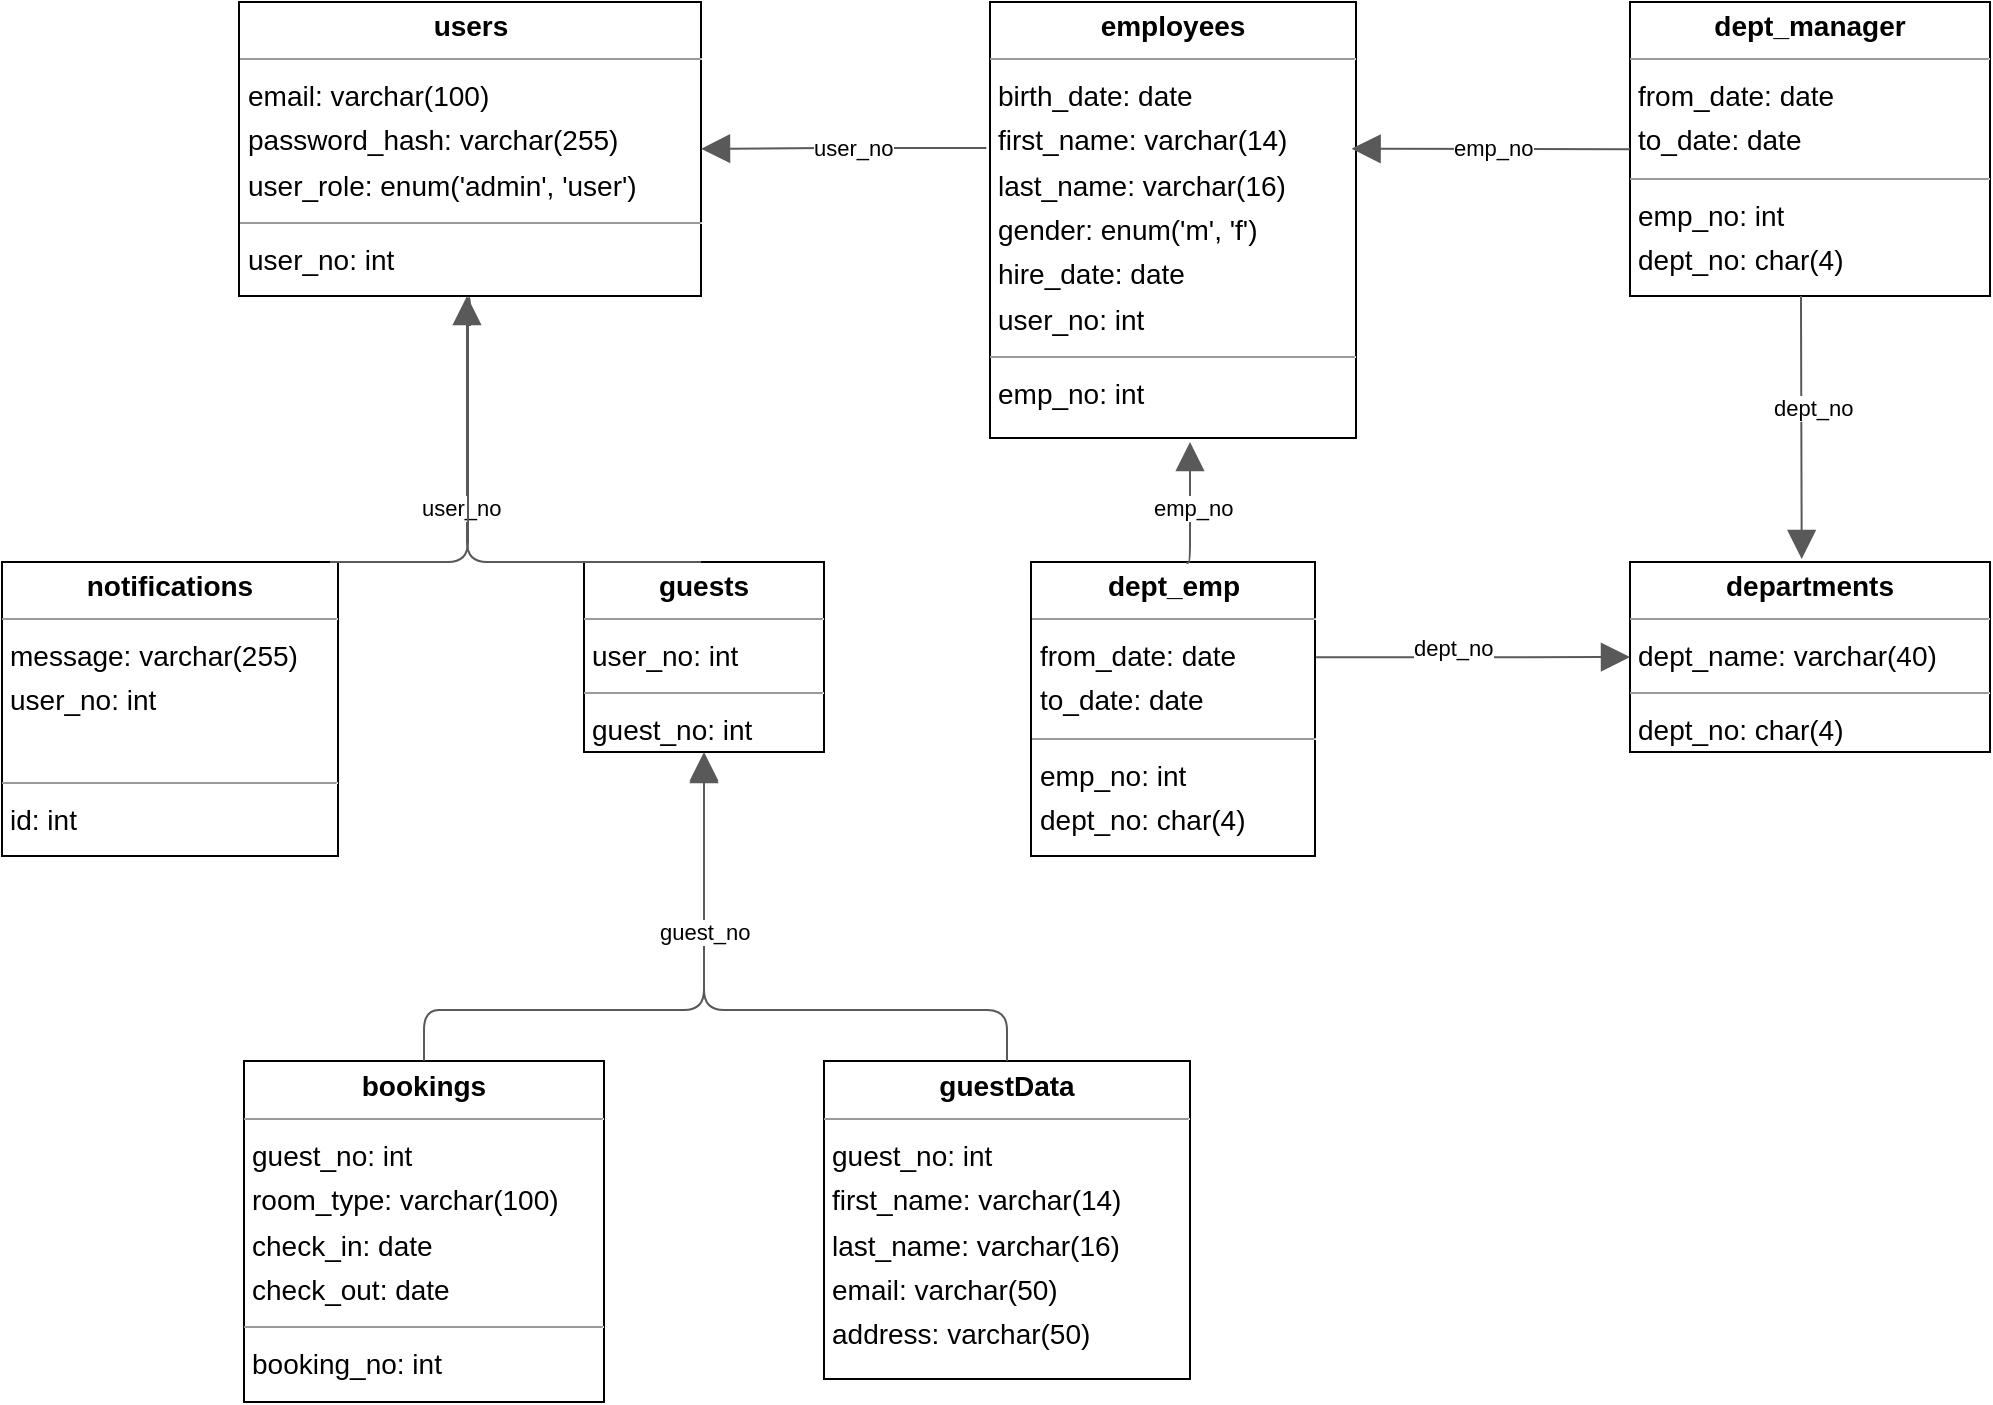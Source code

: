 <mxfile version="26.0.11">
  <diagram id="lEZ8tShwv_hdGzldDGLk" name="Página-1">
    <mxGraphModel dx="1793" dy="864" grid="0" gridSize="10" guides="1" tooltips="1" connect="1" arrows="1" fold="1" page="0" pageScale="1" pageWidth="827" pageHeight="1169" background="none" math="0" shadow="0">
      <root>
        <mxCell id="0" />
        <mxCell id="1" parent="0" />
        <mxCell id="node0" value="&lt;p style=&quot;margin:0px;margin-top:4px;text-align:center;&quot;&gt;&lt;b&gt;bookings&lt;/b&gt;&lt;/p&gt;&lt;hr size=&quot;1&quot;/&gt;&lt;p style=&quot;margin:0 0 0 4px;line-height:1.6;&quot;&gt; guest_no: int&lt;br/&gt; room_type: varchar(100)&lt;br/&gt; check_in: date&lt;br/&gt; check_out: date&lt;/p&gt;&lt;hr size=&quot;1&quot;/&gt;&lt;p style=&quot;margin:0 0 0 4px;line-height:1.6;&quot;&gt; booking_no: int&lt;/p&gt;" style="verticalAlign=top;align=left;overflow=fill;fontSize=14;fontFamily=Helvetica;html=1;rounded=0;shadow=0;comic=0;labelBackgroundColor=none;strokeWidth=1;" parent="1" vertex="1">
          <mxGeometry x="-273" y="569.5" width="180" height="170.5" as="geometry" />
        </mxCell>
        <mxCell id="node3" value="&lt;p style=&quot;margin:0px;margin-top:4px;text-align:center;&quot;&gt;&lt;b&gt;departments&lt;/b&gt;&lt;/p&gt;&lt;hr size=&quot;1&quot;/&gt;&lt;p style=&quot;margin:0 0 0 4px;line-height:1.6;&quot;&gt; dept_name: varchar(40)&lt;/p&gt;&lt;hr size=&quot;1&quot;/&gt;&lt;p style=&quot;margin:0 0 0 4px;line-height:1.6;&quot;&gt; dept_no: char(4)&lt;/p&gt;" style="verticalAlign=top;align=left;overflow=fill;fontSize=14;fontFamily=Helvetica;html=1;rounded=0;shadow=0;comic=0;labelBackgroundColor=none;strokeWidth=1;" parent="1" vertex="1">
          <mxGeometry x="420" y="320" width="180" height="95" as="geometry" />
        </mxCell>
        <mxCell id="node6" value="&lt;p style=&quot;margin:0px;margin-top:4px;text-align:center;&quot;&gt;&lt;b&gt;dept_emp&lt;/b&gt;&lt;/p&gt;&lt;hr size=&quot;1&quot;/&gt;&lt;p style=&quot;margin:0 0 0 4px;line-height:1.6;&quot;&gt; from_date: date&lt;br/&gt; to_date: date&lt;/p&gt;&lt;hr size=&quot;1&quot;/&gt;&lt;p style=&quot;margin:0 0 0 4px;line-height:1.6;&quot;&gt; emp_no: int&lt;br/&gt; dept_no: char(4)&lt;/p&gt;" style="verticalAlign=top;align=left;overflow=fill;fontSize=14;fontFamily=Helvetica;html=1;rounded=0;shadow=0;comic=0;labelBackgroundColor=none;strokeWidth=1;" parent="1" vertex="1">
          <mxGeometry x="120.5" y="320" width="142" height="147" as="geometry" />
        </mxCell>
        <mxCell id="node4" value="&lt;p style=&quot;margin:0px;margin-top:4px;text-align:center;&quot;&gt;&lt;b&gt;dept_manager&lt;/b&gt;&lt;/p&gt;&lt;hr size=&quot;1&quot;/&gt;&lt;p style=&quot;margin:0 0 0 4px;line-height:1.6;&quot;&gt; from_date: date&lt;br/&gt; to_date: date&lt;/p&gt;&lt;hr size=&quot;1&quot;/&gt;&lt;p style=&quot;margin:0 0 0 4px;line-height:1.6;&quot;&gt; emp_no: int&lt;br/&gt; dept_no: char(4)&lt;/p&gt;" style="verticalAlign=top;align=left;overflow=fill;fontSize=14;fontFamily=Helvetica;html=1;rounded=0;shadow=0;comic=0;labelBackgroundColor=none;strokeWidth=1;" parent="1" vertex="1">
          <mxGeometry x="420" y="40" width="180" height="147" as="geometry" />
        </mxCell>
        <mxCell id="node7" value="&lt;p style=&quot;margin:0px;margin-top:4px;text-align:center;&quot;&gt;&lt;b&gt;employees&lt;/b&gt;&lt;/p&gt;&lt;hr size=&quot;1&quot;/&gt;&lt;p style=&quot;margin:0 0 0 4px;line-height:1.6;&quot;&gt; birth_date: date&lt;br/&gt; first_name: varchar(14)&lt;br/&gt; last_name: varchar(16)&lt;br/&gt; gender: enum(&amp;#39;m&amp;#39;, &amp;#39;f&amp;#39;)&lt;br/&gt; hire_date: date&lt;br/&gt; user_no: int&lt;/p&gt;&lt;hr size=&quot;1&quot;/&gt;&lt;p style=&quot;margin:0 0 0 4px;line-height:1.6;&quot;&gt; emp_no: int&lt;/p&gt;" style="verticalAlign=top;align=left;overflow=fill;fontSize=14;fontFamily=Helvetica;html=1;rounded=0;shadow=0;comic=0;labelBackgroundColor=none;strokeWidth=1;" parent="1" vertex="1">
          <mxGeometry x="100" y="40" width="183" height="218" as="geometry" />
        </mxCell>
        <mxCell id="node1" value="&lt;p style=&quot;margin:0px;margin-top:4px;text-align:center;&quot;&gt;&lt;b&gt;guestData&lt;/b&gt;&lt;/p&gt;&lt;hr size=&quot;1&quot;/&gt;&lt;p style=&quot;margin:0 0 0 4px;line-height:1.6;&quot;&gt; guest_no: int&lt;br/&gt; first_name: varchar(14)&lt;br/&gt; last_name: varchar(16)&lt;br/&gt; email: varchar(50)&lt;br/&gt; address: varchar(50)&lt;/p&gt;" style="verticalAlign=top;align=left;overflow=fill;fontSize=14;fontFamily=Helvetica;html=1;rounded=0;shadow=0;comic=0;labelBackgroundColor=none;strokeWidth=1;" parent="1" vertex="1">
          <mxGeometry x="17" y="569.5" width="183" height="159" as="geometry" />
        </mxCell>
        <mxCell id="node2" value="&lt;p style=&quot;margin:0px;margin-top:4px;text-align:center;&quot;&gt;&lt;b&gt;guests&lt;/b&gt;&lt;/p&gt;&lt;hr size=&quot;1&quot;/&gt;&lt;p style=&quot;margin:0 0 0 4px;line-height:1.6;&quot;&gt; user_no: int&lt;/p&gt;&lt;hr size=&quot;1&quot;/&gt;&lt;p style=&quot;margin:0 0 0 4px;line-height:1.6;&quot;&gt; guest_no: int&lt;/p&gt;" style="verticalAlign=top;align=left;overflow=fill;fontSize=14;fontFamily=Helvetica;html=1;rounded=0;shadow=0;comic=0;labelBackgroundColor=none;strokeWidth=1;" parent="1" vertex="1">
          <mxGeometry x="-103" y="320" width="120" height="95" as="geometry" />
        </mxCell>
        <mxCell id="node5" value="&lt;p style=&quot;margin:0px;margin-top:4px;text-align:center;&quot;&gt;&lt;b&gt;users&lt;/b&gt;&lt;/p&gt;&lt;hr size=&quot;1&quot;/&gt;&lt;p style=&quot;margin:0 0 0 4px;line-height:1.6;&quot;&gt; email: varchar(100)&lt;br/&gt; password_hash: varchar(255)&lt;br/&gt; user_role: enum(&amp;#39;admin&amp;#39;, &amp;#39;user&amp;#39;)&lt;/p&gt;&lt;hr size=&quot;1&quot;/&gt;&lt;p style=&quot;margin:0 0 0 4px;line-height:1.6;&quot;&gt; user_no: int&lt;/p&gt;" style="verticalAlign=top;align=left;overflow=fill;fontSize=14;fontFamily=Helvetica;html=1;rounded=0;shadow=0;comic=0;labelBackgroundColor=none;strokeWidth=1;" parent="1" vertex="1">
          <mxGeometry x="-275.5" y="40" width="231" height="147" as="geometry" />
        </mxCell>
        <mxCell id="edge1" value="" style="html=1;rounded=1;edgeStyle=orthogonalEdgeStyle;dashed=0;startArrow=none;endArrow=block;endSize=12;strokeColor=#595959;exitX=0.500;exitY=0.000;exitDx=0;exitDy=0;entryX=0.500;entryY=1.000;entryDx=0;entryDy=0;" parent="1" source="node0" target="node2" edge="1">
          <mxGeometry width="50" height="50" relative="1" as="geometry">
            <Array as="points">
              <mxPoint x="-168" y="544" />
              <mxPoint x="117" y="544" />
            </Array>
          </mxGeometry>
        </mxCell>
        <mxCell id="label8" value="" style="edgeLabel;resizable=0;html=1;align=left;verticalAlign=top;strokeColor=default;" parent="edge1" vertex="1" connectable="0">
          <mxGeometry x="-63" y="492" as="geometry" />
        </mxCell>
        <mxCell id="edge6" value="" style="html=1;rounded=1;edgeStyle=orthogonalEdgeStyle;dashed=0;startArrow=none;endArrow=block;endSize=12;strokeColor=#595959;exitX=1.004;exitY=0.324;exitDx=0;exitDy=0;exitPerimeter=0;" parent="1" source="node6" target="node3" edge="1">
          <mxGeometry width="50" height="50" relative="1" as="geometry">
            <Array as="points" />
            <mxPoint x="302.5" y="395.5" as="sourcePoint" />
            <mxPoint x="430" y="399.5" as="targetPoint" />
          </mxGeometry>
        </mxCell>
        <mxCell id="label38" value="" style="edgeLabel;resizable=0;html=1;align=left;verticalAlign=top;strokeColor=default;" parent="edge6" vertex="1" connectable="0">
          <mxGeometry x="490" y="244" as="geometry" />
        </mxCell>
        <mxCell id="edge7" value="" style="html=1;rounded=1;edgeStyle=orthogonalEdgeStyle;dashed=0;startArrow=none;endArrow=block;endSize=12;strokeColor=#595959;entryX=0.477;entryY=-0.016;entryDx=0;entryDy=0;entryPerimeter=0;exitX=0.475;exitY=1;exitDx=0;exitDy=0;exitPerimeter=0;" parent="1" source="node4" target="node3" edge="1">
          <mxGeometry width="50" height="50" relative="1" as="geometry">
            <Array as="points">
              <mxPoint x="506" y="193" />
            </Array>
            <mxPoint x="515" y="190" as="sourcePoint" />
            <mxPoint x="525" y="333" as="targetPoint" />
          </mxGeometry>
        </mxCell>
        <mxCell id="label44" value="dept_no" style="edgeLabel;resizable=0;html=1;align=left;verticalAlign=top;strokeColor=default;" parent="edge7" vertex="1" connectable="0">
          <mxGeometry x="310" y="350" as="geometry" />
        </mxCell>
        <mxCell id="edge2" value="" style="html=1;rounded=1;edgeStyle=orthogonalEdgeStyle;dashed=0;startArrow=none;endArrow=block;endSize=12;strokeColor=#595959;entryX=0.988;entryY=0.32;entryDx=0;entryDy=0;entryPerimeter=0;" parent="1" edge="1">
          <mxGeometry width="50" height="50" relative="1" as="geometry">
            <Array as="points">
              <mxPoint x="420" y="113.62" />
            </Array>
            <mxPoint x="420" y="113.62" as="sourcePoint" />
            <mxPoint x="280.804" y="113.38" as="targetPoint" />
          </mxGeometry>
        </mxCell>
        <mxCell id="label14" value="emp_no" style="edgeLabel;resizable=0;html=1;align=left;verticalAlign=top;strokeColor=default;" parent="edge2" vertex="1" connectable="0">
          <mxGeometry x="330" y="100" as="geometry" />
        </mxCell>
        <mxCell id="edge3" value="" style="html=1;rounded=1;edgeStyle=orthogonalEdgeStyle;dashed=0;startArrow=none;endArrow=block;endSize=12;strokeColor=#595959;exitX=-0.01;exitY=0.335;exitDx=0;exitDy=0;exitPerimeter=0;" parent="1" source="node7" edge="1">
          <mxGeometry width="50" height="50" relative="1" as="geometry">
            <mxPoint x="90" y="113" as="sourcePoint" />
            <mxPoint x="-44.5" y="113.39" as="targetPoint" />
          </mxGeometry>
        </mxCell>
        <mxCell id="label20" value="user_no" style="edgeLabel;resizable=0;html=1;align=left;verticalAlign=top;strokeColor=default;" parent="edge3" vertex="1" connectable="0">
          <mxGeometry x="10" y="100" as="geometry" />
        </mxCell>
        <mxCell id="edge0" value="" style="html=1;rounded=1;edgeStyle=orthogonalEdgeStyle;dashed=0;startArrow=none;endArrow=block;endSize=12;strokeColor=#595959;exitX=0.500;exitY=0.000;exitDx=0;exitDy=0;entryX=0.500;entryY=1.000;entryDx=0;entryDy=0;" parent="1" edge="1">
          <mxGeometry width="50" height="50" relative="1" as="geometry">
            <Array as="points">
              <mxPoint x="-161.5" y="287" />
              <mxPoint x="-161.5" y="97" />
            </Array>
            <mxPoint x="-44.5" y="320" as="sourcePoint" />
            <mxPoint x="-161.5" y="187" as="targetPoint" />
          </mxGeometry>
        </mxCell>
        <mxCell id="label2" value="user_no" style="edgeLabel;resizable=0;html=1;align=left;verticalAlign=top;strokeColor=default;labelBackgroundColor=#FFFFFF;" parent="edge0" vertex="1" connectable="0">
          <mxGeometry x="-186" y="280" as="geometry" />
        </mxCell>
        <mxCell id="YisyZ5BxUdcfiIhzGP12-2" value="" style="html=1;rounded=1;edgeStyle=orthogonalEdgeStyle;dashed=0;startArrow=none;endArrow=block;endSize=12;strokeColor=#595959;exitX=0.547;exitY=0.003;exitDx=0;exitDy=0;exitPerimeter=0;" parent="1" source="node6" edge="1">
          <mxGeometry width="50" height="50" relative="1" as="geometry">
            <Array as="points">
              <mxPoint x="200" y="320" />
            </Array>
            <mxPoint x="229" y="332" as="sourcePoint" />
            <mxPoint x="200" y="260" as="targetPoint" />
          </mxGeometry>
        </mxCell>
        <mxCell id="YisyZ5BxUdcfiIhzGP12-3" value="emp_no" style="edgeLabel;resizable=0;html=1;align=left;verticalAlign=top;strokeColor=default;" parent="YisyZ5BxUdcfiIhzGP12-2" vertex="1" connectable="0">
          <mxGeometry x="180" y="280" as="geometry" />
        </mxCell>
        <mxCell id="YisyZ5BxUdcfiIhzGP12-4" value="dept_no" style="edgeLabel;resizable=0;html=1;align=left;verticalAlign=top;strokeColor=default;" parent="1" vertex="1" connectable="0">
          <mxGeometry x="490" y="230" as="geometry" />
        </mxCell>
        <mxCell id="g7hULl7XPt68oWVg1g0c-3" value="&lt;p style=&quot;margin:0px;margin-top:4px;text-align:center;&quot;&gt;&lt;b&gt;notifications&lt;/b&gt;&lt;/p&gt;&lt;hr size=&quot;1&quot;&gt;&lt;p style=&quot;margin:0 0 0 4px;line-height:1.6;&quot;&gt; message: varchar(255)&lt;br&gt;user_no: int&lt;/p&gt;&lt;p style=&quot;margin:0 0 0 4px;line-height:1.6;&quot;&gt;&lt;br&gt;&lt;/p&gt;&lt;hr size=&quot;1&quot;&gt;&lt;p style=&quot;margin:0 0 0 4px;line-height:1.6;&quot;&gt; id: int&lt;/p&gt;" style="verticalAlign=top;align=left;overflow=fill;fontSize=14;fontFamily=Helvetica;html=1;rounded=0;shadow=0;comic=0;labelBackgroundColor=none;strokeWidth=1;" vertex="1" parent="1">
          <mxGeometry x="-394" y="320" width="168" height="147" as="geometry" />
        </mxCell>
        <mxCell id="g7hULl7XPt68oWVg1g0c-4" value="" style="html=1;rounded=1;edgeStyle=orthogonalEdgeStyle;dashed=0;startArrow=none;endArrow=block;endSize=12;strokeColor=#595959;exitX=0.500;exitY=0.000;exitDx=0;exitDy=0;" edge="1" parent="1" source="node1">
          <mxGeometry width="50" height="50" relative="1" as="geometry">
            <Array as="points">
              <mxPoint x="109" y="544" />
              <mxPoint x="-43" y="544" />
            </Array>
            <mxPoint x="109" y="570" as="sourcePoint" />
            <mxPoint x="-43" y="416" as="targetPoint" />
          </mxGeometry>
        </mxCell>
        <mxCell id="g7hULl7XPt68oWVg1g0c-5" value="guest_no" style="edgeLabel;resizable=0;html=1;align=left;verticalAlign=top;strokeColor=default;" vertex="1" connectable="0" parent="g7hULl7XPt68oWVg1g0c-4">
          <mxGeometry x="-67" y="492" as="geometry" />
        </mxCell>
        <mxCell id="g7hULl7XPt68oWVg1g0c-6" value="" style="html=1;rounded=1;edgeStyle=orthogonalEdgeStyle;dashed=0;startArrow=none;endArrow=none;endSize=12;strokeColor=#595959;exitX=1;exitY=0.5;exitDx=0;exitDy=0;startFill=0;" edge="1" parent="1">
          <mxGeometry width="50" height="50" relative="1" as="geometry">
            <mxPoint x="-230" y="320.0" as="sourcePoint" />
            <mxPoint x="-160" y="202" as="targetPoint" />
            <Array as="points">
              <mxPoint x="-161" y="320" />
              <mxPoint x="-161" y="188" />
              <mxPoint x="-160" y="188" />
            </Array>
          </mxGeometry>
        </mxCell>
        <mxCell id="g7hULl7XPt68oWVg1g0c-7" value="user_no" style="edgeLabel;resizable=0;html=1;align=left;verticalAlign=top;strokeColor=default;" vertex="1" connectable="0" parent="g7hULl7XPt68oWVg1g0c-6">
          <mxGeometry x="10" y="100" as="geometry" />
        </mxCell>
      </root>
    </mxGraphModel>
  </diagram>
</mxfile>
